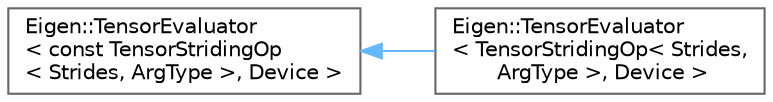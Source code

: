 digraph "类继承关系图"
{
 // LATEX_PDF_SIZE
  bgcolor="transparent";
  edge [fontname=Helvetica,fontsize=10,labelfontname=Helvetica,labelfontsize=10];
  node [fontname=Helvetica,fontsize=10,shape=box,height=0.2,width=0.4];
  rankdir="LR";
  Node0 [id="Node000000",label="Eigen::TensorEvaluator\l\< const TensorStridingOp\l\< Strides, ArgType \>, Device \>",height=0.2,width=0.4,color="grey40", fillcolor="white", style="filled",URL="$struct_eigen_1_1_tensor_evaluator_3_01const_01_tensor_striding_op_3_01_strides_00_01_arg_type_01_4_00_01_device_01_4.html",tooltip=" "];
  Node0 -> Node1 [id="edge4777_Node000000_Node000001",dir="back",color="steelblue1",style="solid",tooltip=" "];
  Node1 [id="Node000001",label="Eigen::TensorEvaluator\l\< TensorStridingOp\< Strides,\l ArgType \>, Device \>",height=0.2,width=0.4,color="grey40", fillcolor="white", style="filled",URL="$struct_eigen_1_1_tensor_evaluator_3_01_tensor_striding_op_3_01_strides_00_01_arg_type_01_4_00_01_device_01_4.html",tooltip=" "];
}
